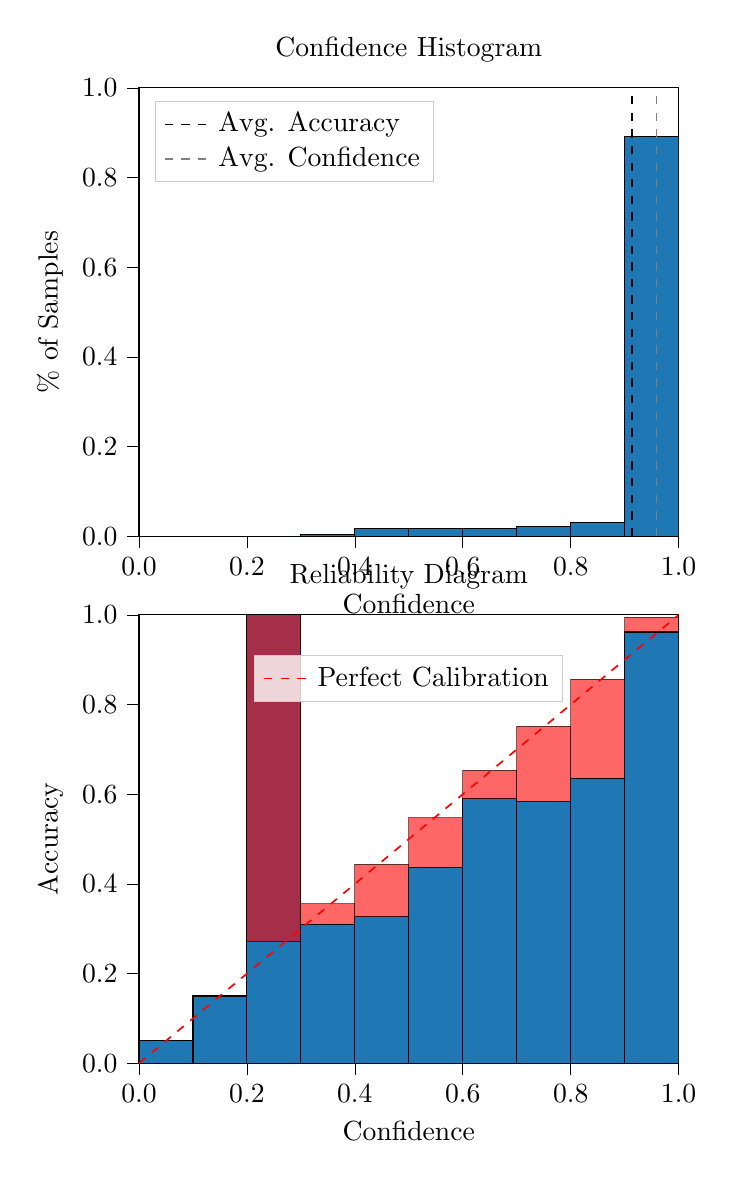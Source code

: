 % This file was created by tikzplotlib v0.9.8.
\begin{tikzpicture}

\definecolor{color0}{rgb}{0.122,0.467,0.706}

\begin{groupplot}[group style={group size=1 by 2}]
\nextgroupplot[
legend cell align={left},
legend style={
  fill opacity=0.8,
  draw opacity=1,
  text opacity=1,
  at={(0.03,0.97)},
  anchor=north west,
  draw=white!80!black
},
tick align=outside,
tick pos=left,
title={Confidence Histogram},
x grid style={white!69.02!black},
xlabel={Confidence},
xmin=0, xmax=1,
xtick style={color=black},
xtick={0,0.2,0.4,0.6,0.8,1},
xticklabels={0.0,0.2,0.4,0.6,0.8,1.0},
y grid style={white!69.02!black},
ylabel={\% of Samples},
ymin=0, ymax=1,
ytick style={color=black},
ytick={0,0.2,0.4,0.6,0.8,1},
yticklabels={0.0,0.2,0.4,0.6,0.8,1.0}
]
\draw[draw=black,fill=color0] (axis cs:-6.939e-18,0) rectangle (axis cs:0.1,0);
\draw[draw=black,fill=color0] (axis cs:0.1,0) rectangle (axis cs:0.2,0);
\draw[draw=black,fill=color0] (axis cs:0.2,0) rectangle (axis cs:0.3,0.0);
\draw[draw=black,fill=color0] (axis cs:0.3,0) rectangle (axis cs:0.4,0.004);
\draw[draw=black,fill=color0] (axis cs:0.4,0) rectangle (axis cs:0.5,0.018);
\draw[draw=black,fill=color0] (axis cs:0.5,0) rectangle (axis cs:0.6,0.018);
\draw[draw=black,fill=color0] (axis cs:0.6,0) rectangle (axis cs:0.7,0.017);
\draw[draw=black,fill=color0] (axis cs:0.7,0) rectangle (axis cs:0.8,0.022);
\draw[draw=black,fill=color0] (axis cs:0.8,0) rectangle (axis cs:0.9,0.03);
\draw[draw=black,fill=color0] (axis cs:0.9,0) rectangle (axis cs:1,0.891);
\addplot [semithick, black, dashed]
table {%
0.914 0
0.914 1
};
\addlegendentry{Avg. Accuracy}
\addplot [semithick, white!50.196!black, dashed]
table {%
0.959 0
0.959 1
};
\addlegendentry{Avg. Confidence}

\nextgroupplot[
legend cell align={left},
legend style={
  fill opacity=0.8,
  draw opacity=1,
  text opacity=1,
  at={(0.5,0.91)},
  anchor=north,
  draw=white!80!black
},
tick align=outside,
tick pos=left,
title={Reliability Diagram},
x grid style={white!69.02!black},
xlabel={Confidence},
xmin=0, xmax=1,
xtick style={color=black},
xtick={0,0.2,0.4,0.6,0.8,1},
xticklabels={0.0,0.2,0.4,0.6,0.8,1.0},
y grid style={white!69.02!black},
ylabel={Accuracy},
ymin=0, ymax=1,
ytick style={color=black},
ytick={0,0.2,0.4,0.6,0.8,1},
yticklabels={0.0,0.2,0.4,0.6,0.8,1.0}
]
\draw[draw=black,fill=color0] (axis cs:-6.939e-18,0) rectangle (axis cs:0.1,0.05);
\draw[draw=black,fill=color0] (axis cs:0.1,0) rectangle (axis cs:0.2,0.15);
\draw[draw=black,fill=color0] (axis cs:0.2,0) rectangle (axis cs:0.3,1);
\draw[draw=black,fill=color0] (axis cs:0.3,0) rectangle (axis cs:0.4,0.31);
\draw[draw=black,fill=color0] (axis cs:0.4,0) rectangle (axis cs:0.5,0.327);
\draw[draw=black,fill=color0] (axis cs:0.5,0) rectangle (axis cs:0.6,0.437);
\draw[draw=black,fill=color0] (axis cs:0.6,0) rectangle (axis cs:0.7,0.59);
\draw[draw=black,fill=color0] (axis cs:0.7,0) rectangle (axis cs:0.8,0.583);
\draw[draw=black,fill=color0] (axis cs:0.8,0) rectangle (axis cs:0.9,0.636);
\draw[draw=black,fill=color0] (axis cs:0.9,0) rectangle (axis cs:1,0.962);
\draw[draw=black,fill=red,opacity=0.6] (axis cs:-6.939e-18,0.05) rectangle (axis cs:0.1,0.05);
\draw[draw=black,fill=red,opacity=0.6] (axis cs:0.1,0.15) rectangle (axis cs:0.2,0.15);
\draw[draw=black,fill=red,opacity=0.6] (axis cs:0.2,1) rectangle (axis cs:0.3,0.271);
\draw[draw=black,fill=red,opacity=0.6] (axis cs:0.3,0.31) rectangle (axis cs:0.4,0.356);
\draw[draw=black,fill=red,opacity=0.6] (axis cs:0.4,0.327) rectangle (axis cs:0.5,0.444);
\draw[draw=black,fill=red,opacity=0.6] (axis cs:0.5,0.437) rectangle (axis cs:0.6,0.548);
\draw[draw=black,fill=red,opacity=0.6] (axis cs:0.6,0.59) rectangle (axis cs:0.7,0.653);
\draw[draw=black,fill=red,opacity=0.6] (axis cs:0.7,0.583) rectangle (axis cs:0.8,0.752);
\draw[draw=black,fill=red,opacity=0.6] (axis cs:0.8,0.636) rectangle (axis cs:0.9,0.856);
\draw[draw=black,fill=red,opacity=0.6] (axis cs:0.9,0.962) rectangle (axis cs:1,0.995);
\addplot [semithick, red, dashed]
table {%
0 0
1 1
};
\addlegendentry{Perfect Calibration}
\end{groupplot}

\end{tikzpicture}
